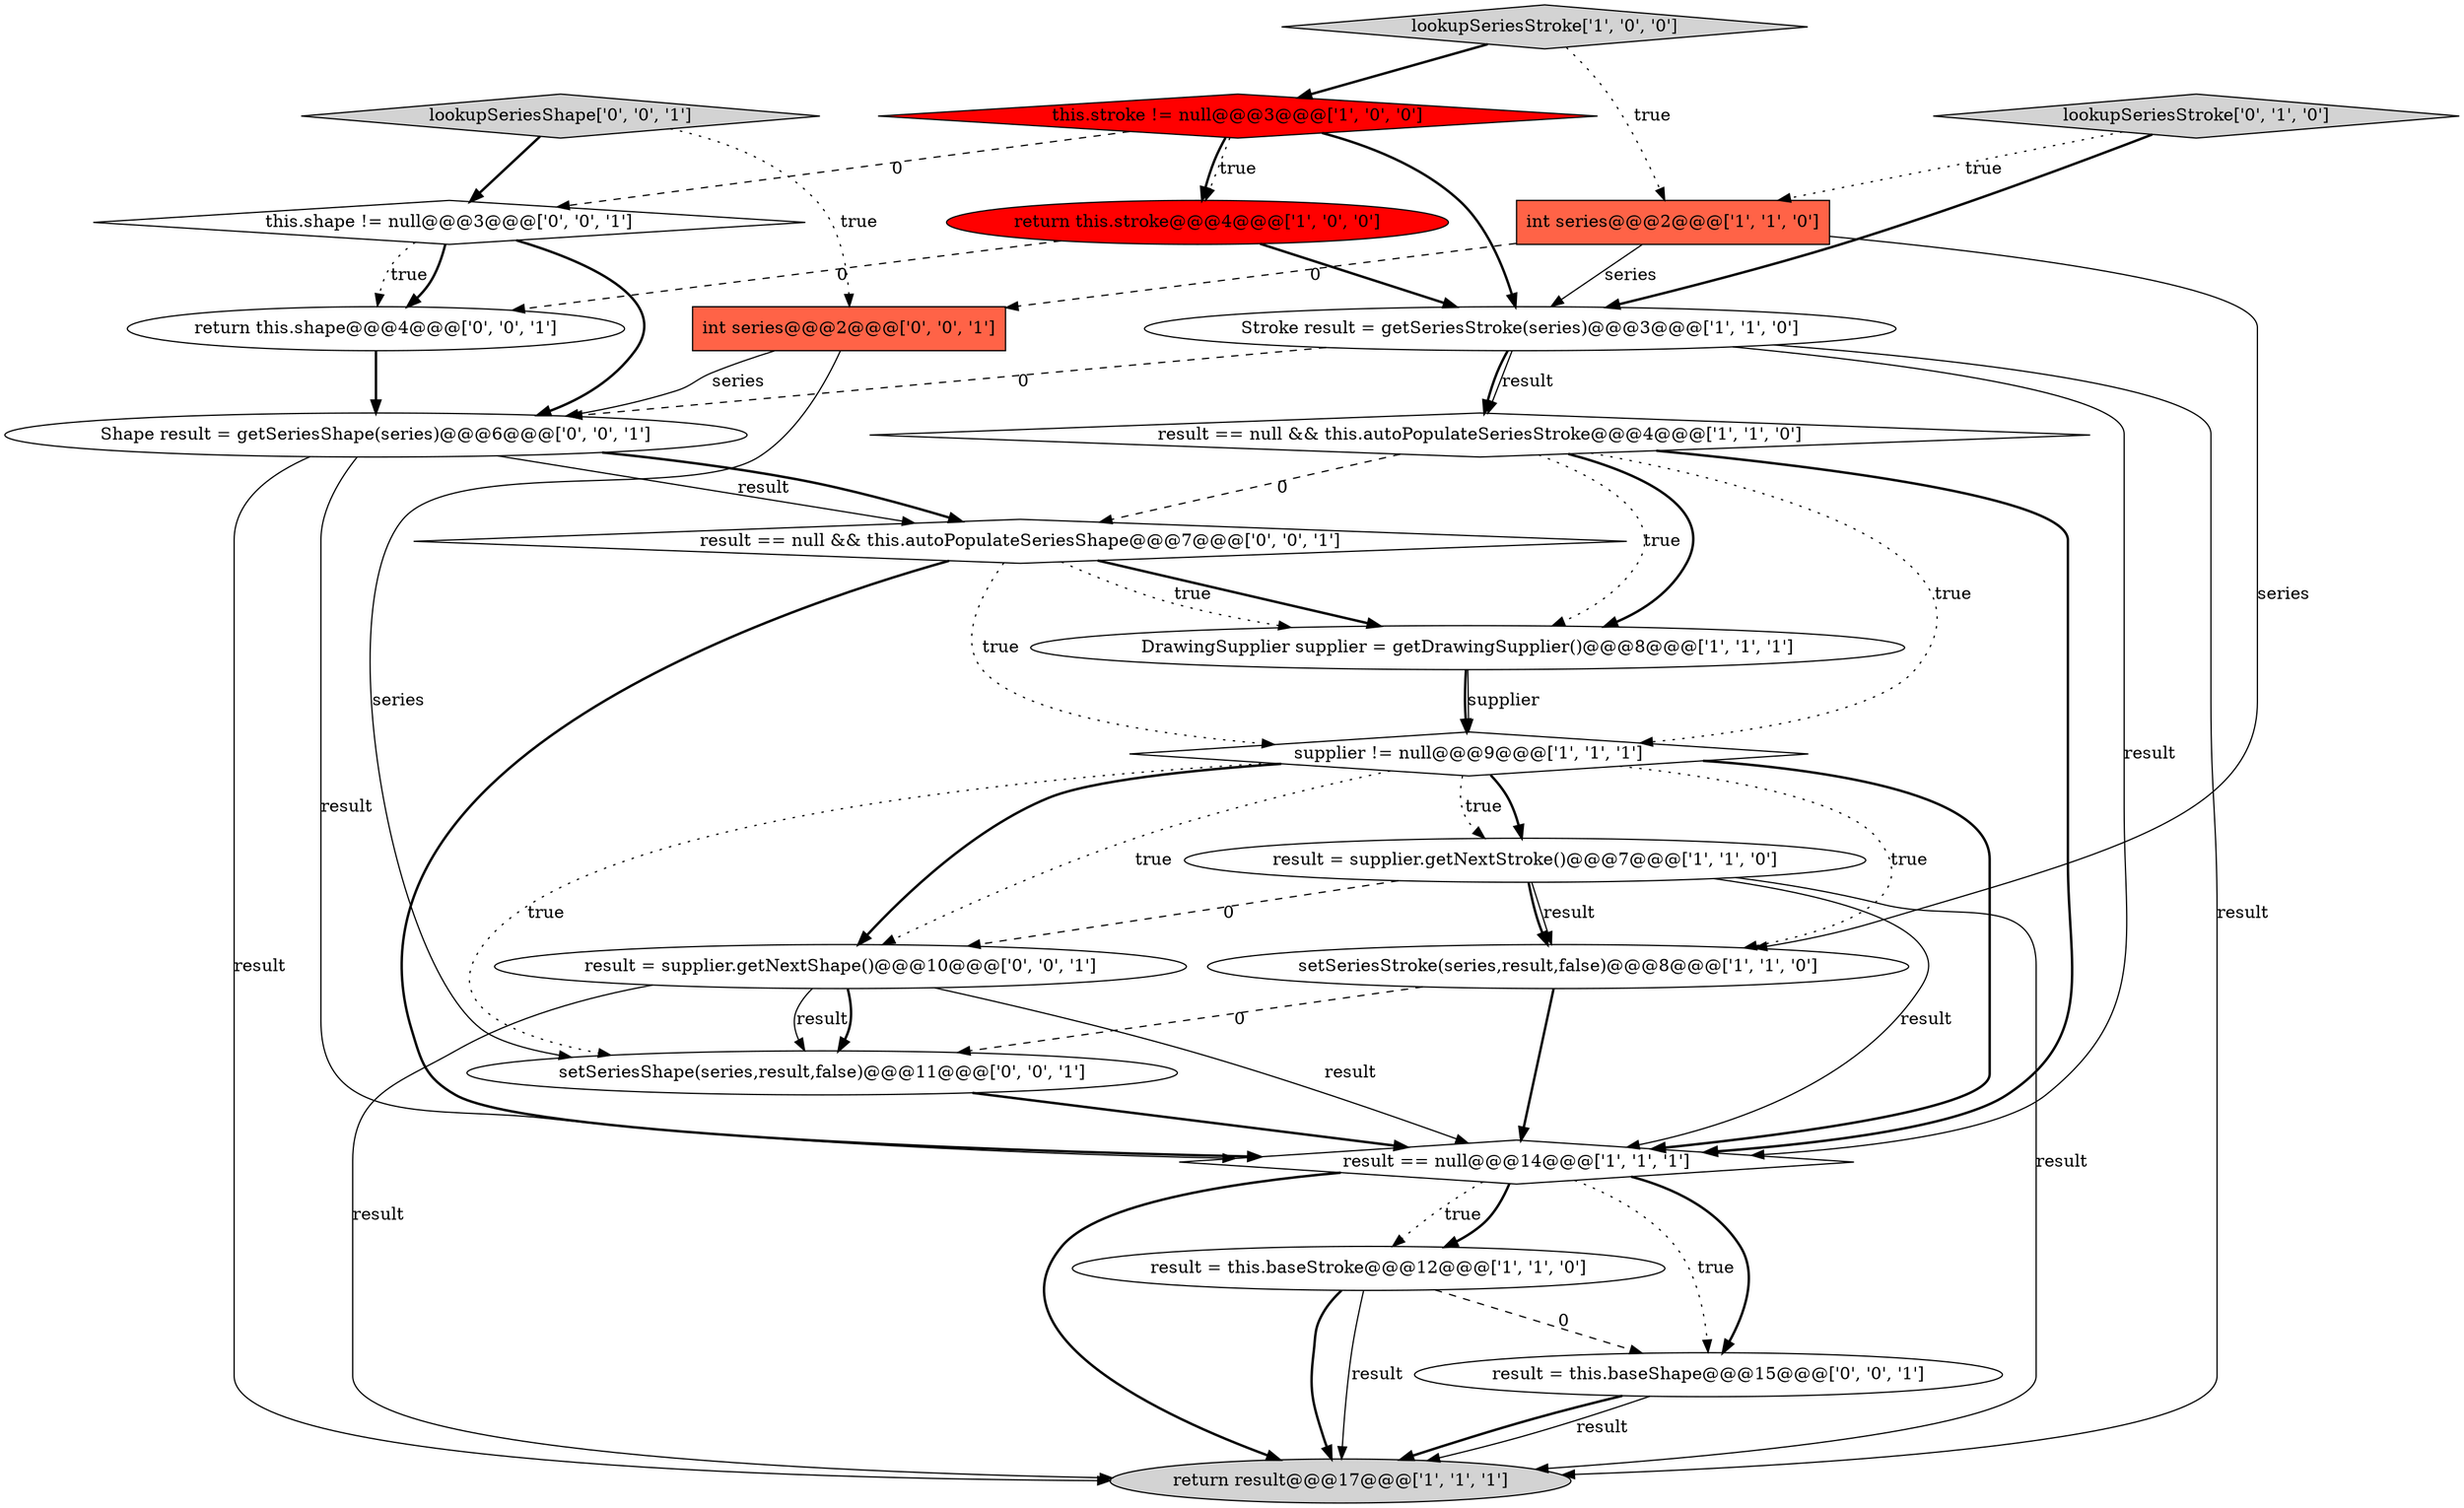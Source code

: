 digraph {
2 [style = filled, label = "return result@@@17@@@['1', '1', '1']", fillcolor = lightgray, shape = ellipse image = "AAA0AAABBB1BBB"];
4 [style = filled, label = "result == null@@@14@@@['1', '1', '1']", fillcolor = white, shape = diamond image = "AAA0AAABBB1BBB"];
17 [style = filled, label = "int series@@@2@@@['0', '0', '1']", fillcolor = tomato, shape = box image = "AAA0AAABBB3BBB"];
14 [style = filled, label = "lookupSeriesShape['0', '0', '1']", fillcolor = lightgray, shape = diamond image = "AAA0AAABBB3BBB"];
5 [style = filled, label = "int series@@@2@@@['1', '1', '0']", fillcolor = tomato, shape = box image = "AAA0AAABBB1BBB"];
7 [style = filled, label = "return this.stroke@@@4@@@['1', '0', '0']", fillcolor = red, shape = ellipse image = "AAA1AAABBB1BBB"];
11 [style = filled, label = "supplier != null@@@9@@@['1', '1', '1']", fillcolor = white, shape = diamond image = "AAA0AAABBB1BBB"];
1 [style = filled, label = "result = this.baseStroke@@@12@@@['1', '1', '0']", fillcolor = white, shape = ellipse image = "AAA0AAABBB1BBB"];
6 [style = filled, label = "lookupSeriesStroke['1', '0', '0']", fillcolor = lightgray, shape = diamond image = "AAA0AAABBB1BBB"];
10 [style = filled, label = "this.stroke != null@@@3@@@['1', '0', '0']", fillcolor = red, shape = diamond image = "AAA1AAABBB1BBB"];
12 [style = filled, label = "result == null && this.autoPopulateSeriesStroke@@@4@@@['1', '1', '0']", fillcolor = white, shape = diamond image = "AAA0AAABBB1BBB"];
15 [style = filled, label = "this.shape != null@@@3@@@['0', '0', '1']", fillcolor = white, shape = diamond image = "AAA0AAABBB3BBB"];
13 [style = filled, label = "lookupSeriesStroke['0', '1', '0']", fillcolor = lightgray, shape = diamond image = "AAA0AAABBB2BBB"];
21 [style = filled, label = "result == null && this.autoPopulateSeriesShape@@@7@@@['0', '0', '1']", fillcolor = white, shape = diamond image = "AAA0AAABBB3BBB"];
20 [style = filled, label = "result = this.baseShape@@@15@@@['0', '0', '1']", fillcolor = white, shape = ellipse image = "AAA0AAABBB3BBB"];
16 [style = filled, label = "result = supplier.getNextShape()@@@10@@@['0', '0', '1']", fillcolor = white, shape = ellipse image = "AAA0AAABBB3BBB"];
0 [style = filled, label = "Stroke result = getSeriesStroke(series)@@@3@@@['1', '1', '0']", fillcolor = white, shape = ellipse image = "AAA0AAABBB1BBB"];
3 [style = filled, label = "DrawingSupplier supplier = getDrawingSupplier()@@@8@@@['1', '1', '1']", fillcolor = white, shape = ellipse image = "AAA0AAABBB1BBB"];
18 [style = filled, label = "return this.shape@@@4@@@['0', '0', '1']", fillcolor = white, shape = ellipse image = "AAA0AAABBB3BBB"];
9 [style = filled, label = "setSeriesStroke(series,result,false)@@@8@@@['1', '1', '0']", fillcolor = white, shape = ellipse image = "AAA0AAABBB1BBB"];
22 [style = filled, label = "setSeriesShape(series,result,false)@@@11@@@['0', '0', '1']", fillcolor = white, shape = ellipse image = "AAA0AAABBB3BBB"];
19 [style = filled, label = "Shape result = getSeriesShape(series)@@@6@@@['0', '0', '1']", fillcolor = white, shape = ellipse image = "AAA0AAABBB3BBB"];
8 [style = filled, label = "result = supplier.getNextStroke()@@@7@@@['1', '1', '0']", fillcolor = white, shape = ellipse image = "AAA0AAABBB1BBB"];
10->15 [style = dashed, label="0"];
11->16 [style = bold, label=""];
12->3 [style = dotted, label="true"];
16->22 [style = solid, label="result"];
8->16 [style = dashed, label="0"];
7->18 [style = dashed, label="0"];
21->11 [style = dotted, label="true"];
4->1 [style = dotted, label="true"];
0->19 [style = dashed, label="0"];
19->4 [style = solid, label="result"];
0->12 [style = bold, label=""];
9->4 [style = bold, label=""];
15->18 [style = dotted, label="true"];
11->4 [style = bold, label=""];
4->20 [style = dotted, label="true"];
3->11 [style = bold, label=""];
18->19 [style = bold, label=""];
5->0 [style = solid, label="series"];
8->4 [style = solid, label="result"];
11->9 [style = dotted, label="true"];
13->5 [style = dotted, label="true"];
7->0 [style = bold, label=""];
9->22 [style = dashed, label="0"];
4->2 [style = bold, label=""];
15->19 [style = bold, label=""];
21->3 [style = bold, label=""];
8->9 [style = solid, label="result"];
16->22 [style = bold, label=""];
11->22 [style = dotted, label="true"];
10->7 [style = bold, label=""];
15->18 [style = bold, label=""];
12->21 [style = dashed, label="0"];
19->2 [style = solid, label="result"];
5->9 [style = solid, label="series"];
12->11 [style = dotted, label="true"];
0->2 [style = solid, label="result"];
8->2 [style = solid, label="result"];
19->21 [style = solid, label="result"];
14->17 [style = dotted, label="true"];
22->4 [style = bold, label=""];
20->2 [style = bold, label=""];
1->20 [style = dashed, label="0"];
16->4 [style = solid, label="result"];
5->17 [style = dashed, label="0"];
12->4 [style = bold, label=""];
20->2 [style = solid, label="result"];
6->10 [style = bold, label=""];
10->0 [style = bold, label=""];
4->20 [style = bold, label=""];
0->12 [style = solid, label="result"];
17->22 [style = solid, label="series"];
21->3 [style = dotted, label="true"];
8->9 [style = bold, label=""];
11->16 [style = dotted, label="true"];
11->8 [style = bold, label=""];
11->8 [style = dotted, label="true"];
0->4 [style = solid, label="result"];
4->1 [style = bold, label=""];
12->3 [style = bold, label=""];
1->2 [style = bold, label=""];
14->15 [style = bold, label=""];
3->11 [style = solid, label="supplier"];
17->19 [style = solid, label="series"];
1->2 [style = solid, label="result"];
10->7 [style = dotted, label="true"];
6->5 [style = dotted, label="true"];
13->0 [style = bold, label=""];
21->4 [style = bold, label=""];
16->2 [style = solid, label="result"];
19->21 [style = bold, label=""];
}
